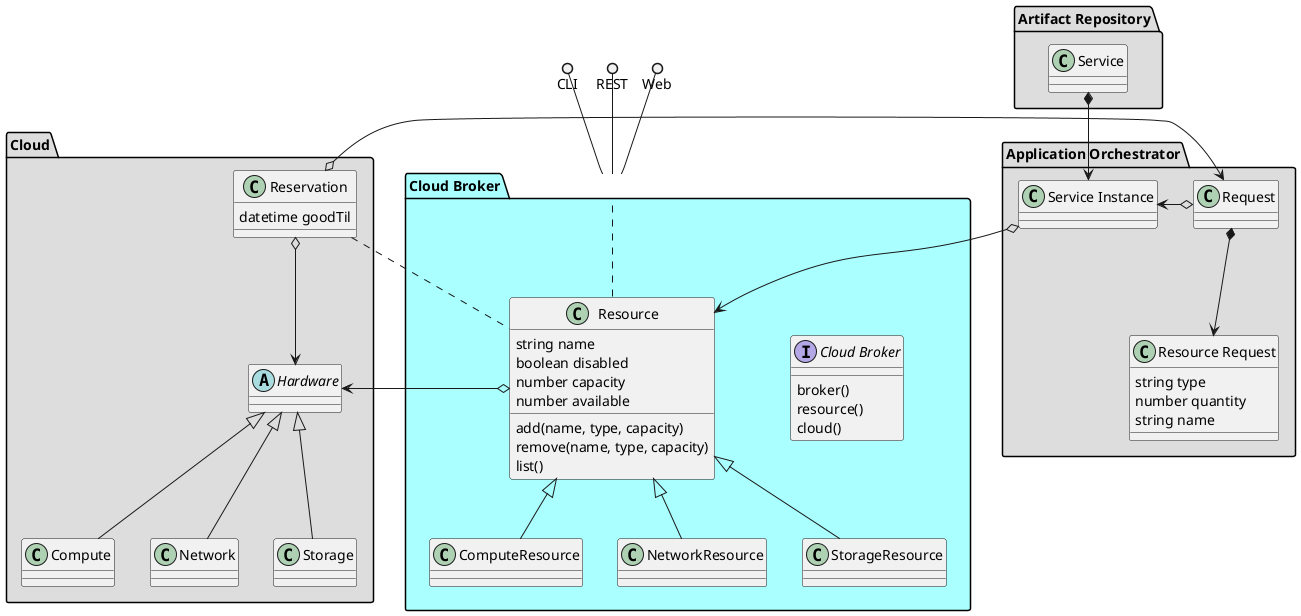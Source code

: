 @startuml

package "Artifact Repository" #dddddd {
  class "Service" {
  }
}

package "Application Orchestrator" #dddddd {
  class "Service Instance" {
  }
  class "Resource Request" {
    string type
    number quantity
    string name
  }
  class Request {
  }
}

Service *--> "Service Instance"

package "Cloud Broker" #aaffff {
    interface "Cloud Broker" {
      broker()
      resource()
      cloud()
    }
    class Resource {
      string name
      boolean disabled
      number capacity
      number available
      add(name, type, capacity)
      remove(name, type, capacity)
      list()
    }
    class ComputeResource {
    }
    class NetworkResource {
    }
    class StorageResource {
    }
    Resource <|-- ComputeResource
    Resource <|-- StorageResource
    Resource <|-- NetworkResource
}
package Cloud #dddddd {
    class Reservation {
      datetime goodTil
    }
  abstract Hardware {
  }
  class Compute {
  }
  class Network {
  }
  class Storage {
  }
  Hardware <|-- Compute
  Hardware <|-- Storage
  Hardware <|-- Network
}

CLI ()-- "Cloud Broker"
REST ()-- "Cloud Broker"
Web ()-- "Cloud Broker"
"Cloud Broker" .. Resource

Resource o--> Hardware

"Service Instance" o--> Resource
Request o-> "Service Instance"
Request *--> "Resource Request"

Reservation o--> "Request"
Reservation o--> "Hardware"
Reservation .. Resource


@enduml

